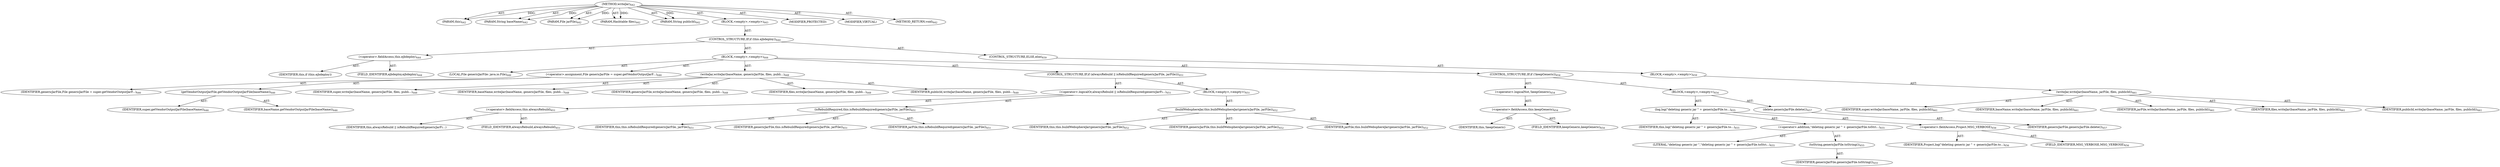 digraph "writeJar" {  
"111669149725" [label = <(METHOD,writeJar)<SUB>642</SUB>> ]
"115964117019" [label = <(PARAM,this)<SUB>642</SUB>> ]
"115964117054" [label = <(PARAM,String baseName)<SUB>642</SUB>> ]
"115964117055" [label = <(PARAM,File jarFile)<SUB>642</SUB>> ]
"115964117056" [label = <(PARAM,Hashtable files)<SUB>642</SUB>> ]
"115964117057" [label = <(PARAM,String publicId)<SUB>642</SUB>> ]
"25769803841" [label = <(BLOCK,&lt;empty&gt;,&lt;empty&gt;)<SUB>643</SUB>> ]
"47244640289" [label = <(CONTROL_STRUCTURE,IF,if (this.ejbdeploy))<SUB>644</SUB>> ]
"30064771367" [label = <(&lt;operator&gt;.fieldAccess,this.ejbdeploy)<SUB>644</SUB>> ]
"68719476981" [label = <(IDENTIFIER,this,if (this.ejbdeploy))> ]
"55834574920" [label = <(FIELD_IDENTIFIER,ejbdeploy,ejbdeploy)<SUB>644</SUB>> ]
"25769803842" [label = <(BLOCK,&lt;empty&gt;,&lt;empty&gt;)<SUB>644</SUB>> ]
"94489280534" [label = <(LOCAL,File genericJarFile: java.io.File)<SUB>646</SUB>> ]
"30064771368" [label = <(&lt;operator&gt;.assignment,File genericJarFile = super.getVendorOutputJarF...)<SUB>646</SUB>> ]
"68719476982" [label = <(IDENTIFIER,genericJarFile,File genericJarFile = super.getVendorOutputJarF...)<SUB>646</SUB>> ]
"30064771369" [label = <(getVendorOutputJarFile,getVendorOutputJarFile(baseName))<SUB>646</SUB>> ]
"68719476983" [label = <(IDENTIFIER,super,getVendorOutputJarFile(baseName))<SUB>646</SUB>> ]
"68719476984" [label = <(IDENTIFIER,baseName,getVendorOutputJarFile(baseName))<SUB>646</SUB>> ]
"30064771370" [label = <(writeJar,writeJar(baseName, genericJarFile, files, publi...)<SUB>648</SUB>> ]
"68719476985" [label = <(IDENTIFIER,super,writeJar(baseName, genericJarFile, files, publi...)<SUB>648</SUB>> ]
"68719476986" [label = <(IDENTIFIER,baseName,writeJar(baseName, genericJarFile, files, publi...)<SUB>648</SUB>> ]
"68719476987" [label = <(IDENTIFIER,genericJarFile,writeJar(baseName, genericJarFile, files, publi...)<SUB>648</SUB>> ]
"68719476988" [label = <(IDENTIFIER,files,writeJar(baseName, genericJarFile, files, publi...)<SUB>648</SUB>> ]
"68719476989" [label = <(IDENTIFIER,publicId,writeJar(baseName, genericJarFile, files, publi...)<SUB>648</SUB>> ]
"47244640290" [label = <(CONTROL_STRUCTURE,IF,if (alwaysRebuild || isRebuildRequired(genericJarFile, jarFile)))<SUB>651</SUB>> ]
"30064771371" [label = <(&lt;operator&gt;.logicalOr,alwaysRebuild || isRebuildRequired(genericJarFi...)<SUB>651</SUB>> ]
"30064771372" [label = <(&lt;operator&gt;.fieldAccess,this.alwaysRebuild)<SUB>651</SUB>> ]
"68719476990" [label = <(IDENTIFIER,this,alwaysRebuild || isRebuildRequired(genericJarFi...)> ]
"55834574921" [label = <(FIELD_IDENTIFIER,alwaysRebuild,alwaysRebuild)<SUB>651</SUB>> ]
"30064771373" [label = <(isRebuildRequired,this.isRebuildRequired(genericJarFile, jarFile))<SUB>651</SUB>> ]
"68719476781" [label = <(IDENTIFIER,this,this.isRebuildRequired(genericJarFile, jarFile))<SUB>651</SUB>> ]
"68719476991" [label = <(IDENTIFIER,genericJarFile,this.isRebuildRequired(genericJarFile, jarFile))<SUB>651</SUB>> ]
"68719476992" [label = <(IDENTIFIER,jarFile,this.isRebuildRequired(genericJarFile, jarFile))<SUB>651</SUB>> ]
"25769803843" [label = <(BLOCK,&lt;empty&gt;,&lt;empty&gt;)<SUB>651</SUB>> ]
"30064771374" [label = <(buildWebsphereJar,this.buildWebsphereJar(genericJarFile, jarFile))<SUB>652</SUB>> ]
"68719476782" [label = <(IDENTIFIER,this,this.buildWebsphereJar(genericJarFile, jarFile))<SUB>652</SUB>> ]
"68719476993" [label = <(IDENTIFIER,genericJarFile,this.buildWebsphereJar(genericJarFile, jarFile))<SUB>652</SUB>> ]
"68719476994" [label = <(IDENTIFIER,jarFile,this.buildWebsphereJar(genericJarFile, jarFile))<SUB>652</SUB>> ]
"47244640291" [label = <(CONTROL_STRUCTURE,IF,if (!keepGeneric))<SUB>654</SUB>> ]
"30064771375" [label = <(&lt;operator&gt;.logicalNot,!keepGeneric)<SUB>654</SUB>> ]
"30064771376" [label = <(&lt;operator&gt;.fieldAccess,this.keepGeneric)<SUB>654</SUB>> ]
"68719476995" [label = <(IDENTIFIER,this,!keepGeneric)> ]
"55834574922" [label = <(FIELD_IDENTIFIER,keepGeneric,keepGeneric)<SUB>654</SUB>> ]
"25769803844" [label = <(BLOCK,&lt;empty&gt;,&lt;empty&gt;)<SUB>654</SUB>> ]
"30064771377" [label = <(log,log(&quot;deleting generic jar &quot; + genericJarFile.to...)<SUB>655</SUB>> ]
"68719476783" [label = <(IDENTIFIER,this,log(&quot;deleting generic jar &quot; + genericJarFile.to...)<SUB>655</SUB>> ]
"30064771378" [label = <(&lt;operator&gt;.addition,&quot;deleting generic jar &quot; + genericJarFile.toStri...)<SUB>655</SUB>> ]
"90194313276" [label = <(LITERAL,&quot;deleting generic jar &quot;,&quot;deleting generic jar &quot; + genericJarFile.toStri...)<SUB>655</SUB>> ]
"30064771379" [label = <(toString,genericJarFile.toString())<SUB>655</SUB>> ]
"68719476996" [label = <(IDENTIFIER,genericJarFile,genericJarFile.toString())<SUB>655</SUB>> ]
"30064771380" [label = <(&lt;operator&gt;.fieldAccess,Project.MSG_VERBOSE)<SUB>656</SUB>> ]
"68719476997" [label = <(IDENTIFIER,Project,log(&quot;deleting generic jar &quot; + genericJarFile.to...)<SUB>656</SUB>> ]
"55834574923" [label = <(FIELD_IDENTIFIER,MSG_VERBOSE,MSG_VERBOSE)<SUB>656</SUB>> ]
"30064771381" [label = <(delete,genericJarFile.delete())<SUB>657</SUB>> ]
"68719476998" [label = <(IDENTIFIER,genericJarFile,genericJarFile.delete())<SUB>657</SUB>> ]
"47244640292" [label = <(CONTROL_STRUCTURE,ELSE,else)<SUB>659</SUB>> ]
"25769803845" [label = <(BLOCK,&lt;empty&gt;,&lt;empty&gt;)<SUB>659</SUB>> ]
"30064771382" [label = <(writeJar,writeJar(baseName, jarFile, files, publicId))<SUB>661</SUB>> ]
"68719476999" [label = <(IDENTIFIER,super,writeJar(baseName, jarFile, files, publicId))<SUB>661</SUB>> ]
"68719477000" [label = <(IDENTIFIER,baseName,writeJar(baseName, jarFile, files, publicId))<SUB>661</SUB>> ]
"68719477001" [label = <(IDENTIFIER,jarFile,writeJar(baseName, jarFile, files, publicId))<SUB>661</SUB>> ]
"68719477002" [label = <(IDENTIFIER,files,writeJar(baseName, jarFile, files, publicId))<SUB>661</SUB>> ]
"68719477003" [label = <(IDENTIFIER,publicId,writeJar(baseName, jarFile, files, publicId))<SUB>661</SUB>> ]
"133143986268" [label = <(MODIFIER,PROTECTED)> ]
"133143986269" [label = <(MODIFIER,VIRTUAL)> ]
"128849018909" [label = <(METHOD_RETURN,void)<SUB>642</SUB>> ]
  "111669149725" -> "115964117019"  [ label = "AST: "] 
  "111669149725" -> "115964117054"  [ label = "AST: "] 
  "111669149725" -> "115964117055"  [ label = "AST: "] 
  "111669149725" -> "115964117056"  [ label = "AST: "] 
  "111669149725" -> "115964117057"  [ label = "AST: "] 
  "111669149725" -> "25769803841"  [ label = "AST: "] 
  "111669149725" -> "133143986268"  [ label = "AST: "] 
  "111669149725" -> "133143986269"  [ label = "AST: "] 
  "111669149725" -> "128849018909"  [ label = "AST: "] 
  "25769803841" -> "47244640289"  [ label = "AST: "] 
  "47244640289" -> "30064771367"  [ label = "AST: "] 
  "47244640289" -> "25769803842"  [ label = "AST: "] 
  "47244640289" -> "47244640292"  [ label = "AST: "] 
  "30064771367" -> "68719476981"  [ label = "AST: "] 
  "30064771367" -> "55834574920"  [ label = "AST: "] 
  "25769803842" -> "94489280534"  [ label = "AST: "] 
  "25769803842" -> "30064771368"  [ label = "AST: "] 
  "25769803842" -> "30064771370"  [ label = "AST: "] 
  "25769803842" -> "47244640290"  [ label = "AST: "] 
  "25769803842" -> "47244640291"  [ label = "AST: "] 
  "30064771368" -> "68719476982"  [ label = "AST: "] 
  "30064771368" -> "30064771369"  [ label = "AST: "] 
  "30064771369" -> "68719476983"  [ label = "AST: "] 
  "30064771369" -> "68719476984"  [ label = "AST: "] 
  "30064771370" -> "68719476985"  [ label = "AST: "] 
  "30064771370" -> "68719476986"  [ label = "AST: "] 
  "30064771370" -> "68719476987"  [ label = "AST: "] 
  "30064771370" -> "68719476988"  [ label = "AST: "] 
  "30064771370" -> "68719476989"  [ label = "AST: "] 
  "47244640290" -> "30064771371"  [ label = "AST: "] 
  "47244640290" -> "25769803843"  [ label = "AST: "] 
  "30064771371" -> "30064771372"  [ label = "AST: "] 
  "30064771371" -> "30064771373"  [ label = "AST: "] 
  "30064771372" -> "68719476990"  [ label = "AST: "] 
  "30064771372" -> "55834574921"  [ label = "AST: "] 
  "30064771373" -> "68719476781"  [ label = "AST: "] 
  "30064771373" -> "68719476991"  [ label = "AST: "] 
  "30064771373" -> "68719476992"  [ label = "AST: "] 
  "25769803843" -> "30064771374"  [ label = "AST: "] 
  "30064771374" -> "68719476782"  [ label = "AST: "] 
  "30064771374" -> "68719476993"  [ label = "AST: "] 
  "30064771374" -> "68719476994"  [ label = "AST: "] 
  "47244640291" -> "30064771375"  [ label = "AST: "] 
  "47244640291" -> "25769803844"  [ label = "AST: "] 
  "30064771375" -> "30064771376"  [ label = "AST: "] 
  "30064771376" -> "68719476995"  [ label = "AST: "] 
  "30064771376" -> "55834574922"  [ label = "AST: "] 
  "25769803844" -> "30064771377"  [ label = "AST: "] 
  "25769803844" -> "30064771381"  [ label = "AST: "] 
  "30064771377" -> "68719476783"  [ label = "AST: "] 
  "30064771377" -> "30064771378"  [ label = "AST: "] 
  "30064771377" -> "30064771380"  [ label = "AST: "] 
  "30064771378" -> "90194313276"  [ label = "AST: "] 
  "30064771378" -> "30064771379"  [ label = "AST: "] 
  "30064771379" -> "68719476996"  [ label = "AST: "] 
  "30064771380" -> "68719476997"  [ label = "AST: "] 
  "30064771380" -> "55834574923"  [ label = "AST: "] 
  "30064771381" -> "68719476998"  [ label = "AST: "] 
  "47244640292" -> "25769803845"  [ label = "AST: "] 
  "25769803845" -> "30064771382"  [ label = "AST: "] 
  "30064771382" -> "68719476999"  [ label = "AST: "] 
  "30064771382" -> "68719477000"  [ label = "AST: "] 
  "30064771382" -> "68719477001"  [ label = "AST: "] 
  "30064771382" -> "68719477002"  [ label = "AST: "] 
  "30064771382" -> "68719477003"  [ label = "AST: "] 
  "111669149725" -> "115964117019"  [ label = "DDG: "] 
  "111669149725" -> "115964117054"  [ label = "DDG: "] 
  "111669149725" -> "115964117055"  [ label = "DDG: "] 
  "111669149725" -> "115964117056"  [ label = "DDG: "] 
  "111669149725" -> "115964117057"  [ label = "DDG: "] 
}
